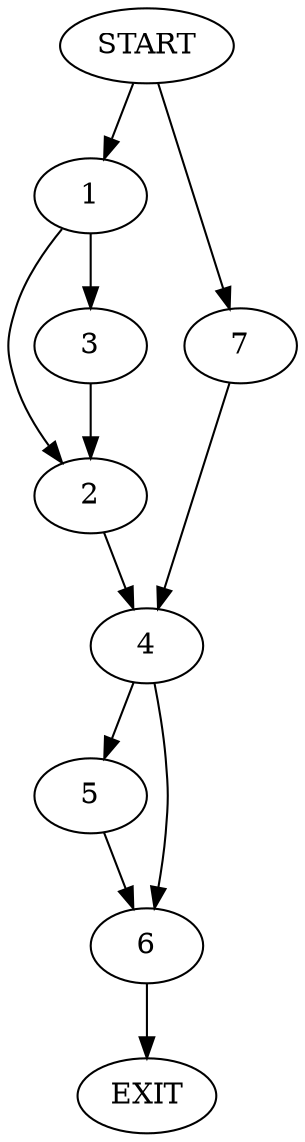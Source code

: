 digraph {
0 [label="START"]
8 [label="EXIT"]
0 -> 1
1 -> 2
1 -> 3
3 -> 2
2 -> 4
4 -> 5
4 -> 6
0 -> 7
7 -> 4
5 -> 6
6 -> 8
}
